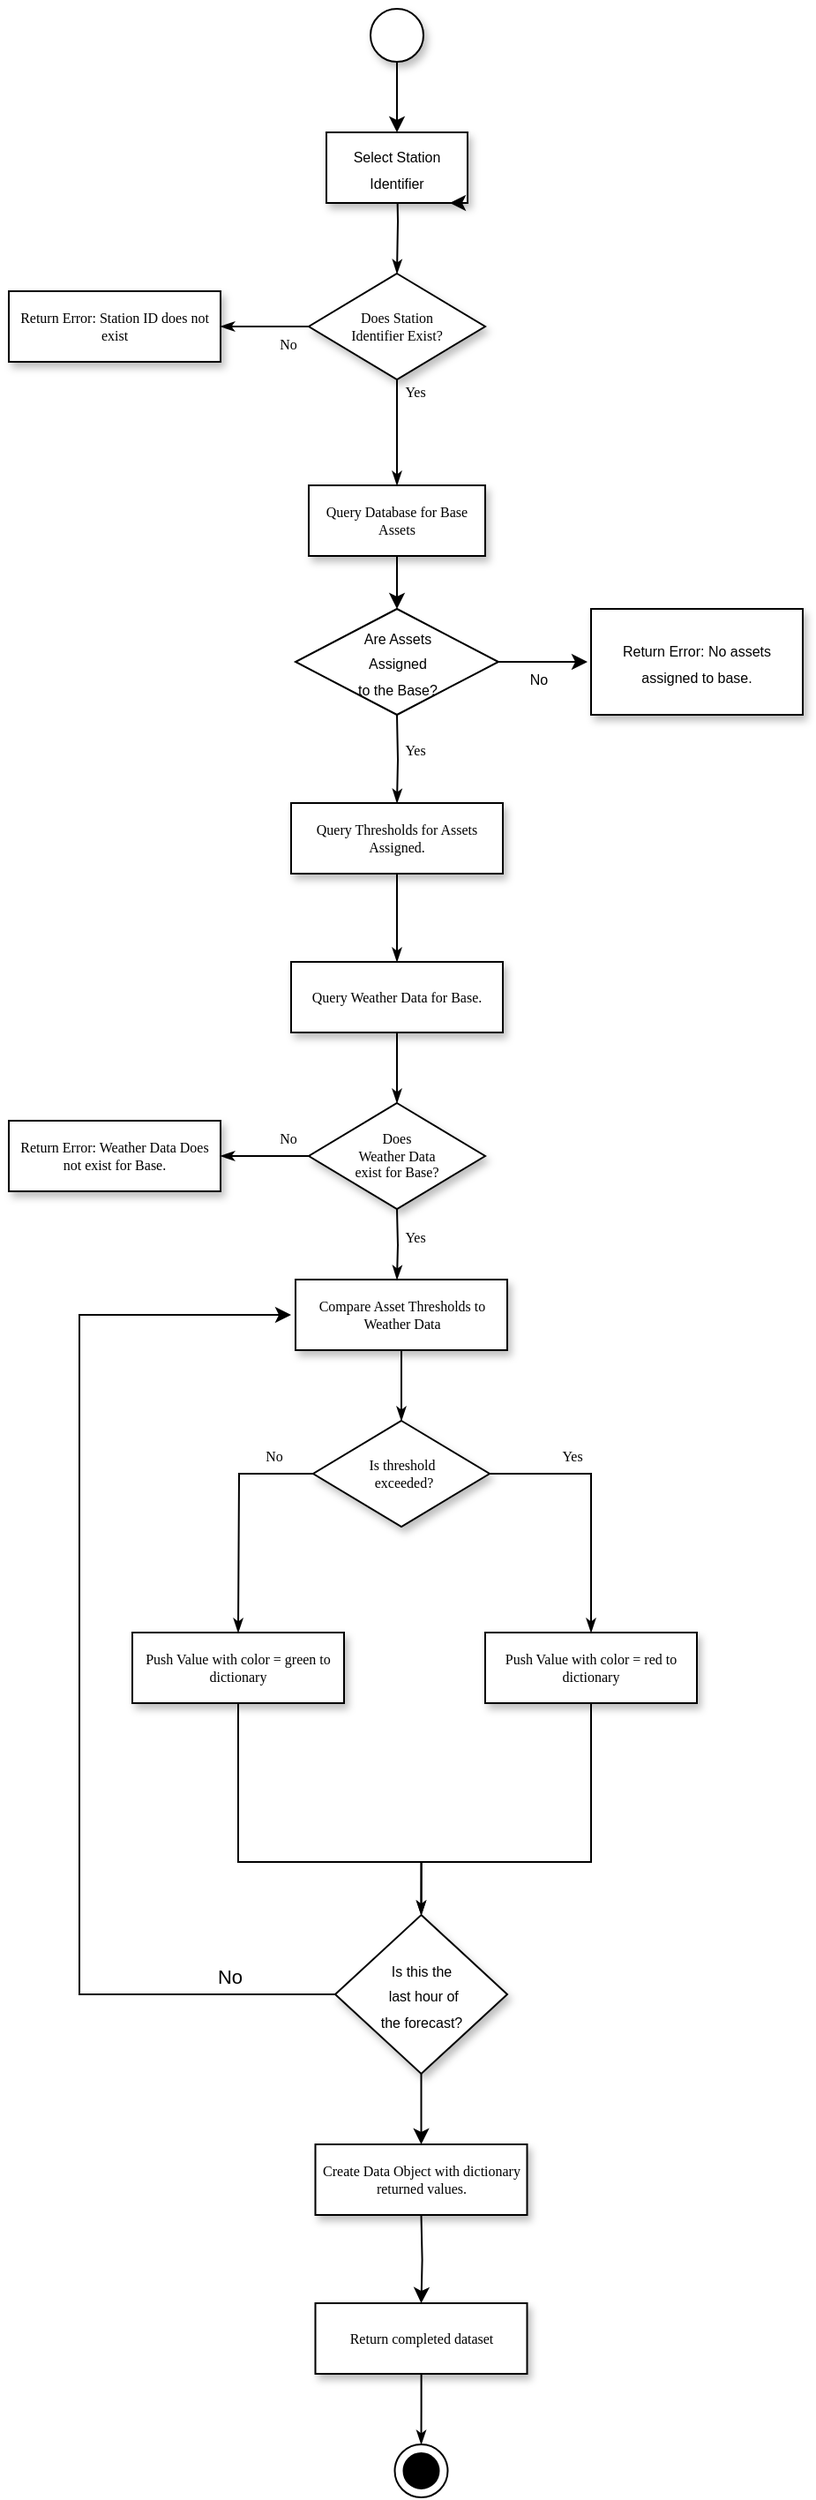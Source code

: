 <mxfile version="21.1.2" type="github">
  <diagram name="Page-1" id="edf60f1a-56cd-e834-aa8a-f176f3a09ee4">
    <mxGraphModel dx="1194" dy="1513" grid="1" gridSize="10" guides="1" tooltips="1" connect="1" arrows="1" fold="1" page="1" pageScale="1" pageWidth="1100" pageHeight="850" background="none" math="0" shadow="0">
      <root>
        <mxCell id="0" />
        <mxCell id="1" parent="0" />
        <mxCell id="60e70716793133e9-32" style="edgeStyle=orthogonalEdgeStyle;rounded=0;html=1;labelBackgroundColor=none;startSize=5;endArrow=classicThin;endFill=1;endSize=5;jettySize=auto;orthogonalLoop=1;strokeWidth=1;fontFamily=Verdana;fontSize=8;" parent="1" target="60e70716793133e9-5" edge="1">
          <mxGeometry relative="1" as="geometry">
            <mxPoint x="440" y="50" as="sourcePoint" />
          </mxGeometry>
        </mxCell>
        <mxCell id="60e70716793133e9-33" value="Yes" style="edgeStyle=orthogonalEdgeStyle;rounded=0;html=1;labelBackgroundColor=none;startSize=5;endArrow=classicThin;endFill=1;endSize=5;jettySize=auto;orthogonalLoop=1;strokeWidth=1;fontFamily=Verdana;fontSize=8;entryX=0.5;entryY=0;entryDx=0;entryDy=0;" parent="1" source="60e70716793133e9-5" edge="1" target="60e70716793133e9-8">
          <mxGeometry x="-0.778" y="10" relative="1" as="geometry">
            <mxPoint as="offset" />
            <mxPoint x="390" y="250" as="targetPoint" />
          </mxGeometry>
        </mxCell>
        <mxCell id="60e70716793133e9-37" value="No" style="edgeStyle=orthogonalEdgeStyle;rounded=0;html=1;labelBackgroundColor=none;startSize=5;endArrow=classicThin;endFill=1;endSize=5;jettySize=auto;orthogonalLoop=1;strokeWidth=1;fontFamily=Verdana;fontSize=8;" parent="1" source="60e70716793133e9-5" target="60e70716793133e9-9" edge="1">
          <mxGeometry x="-0.5" y="10" relative="1" as="geometry">
            <mxPoint as="offset" />
          </mxGeometry>
        </mxCell>
        <mxCell id="60e70716793133e9-5" value="Does Station &lt;br&gt;Identifier Exist?" style="rhombus;whiteSpace=wrap;html=1;rounded=0;shadow=1;labelBackgroundColor=none;strokeWidth=1;fontFamily=Verdana;fontSize=8;align=center;" parent="1" vertex="1">
          <mxGeometry x="390" y="110" width="100" height="60" as="geometry" />
        </mxCell>
        <mxCell id="60e70716793133e9-8" value="Query Database for Base Assets" style="rounded=0;whiteSpace=wrap;html=1;shadow=1;labelBackgroundColor=none;strokeWidth=1;fontFamily=Verdana;fontSize=8;align=center;" parent="1" vertex="1">
          <mxGeometry x="390" y="230" width="100" height="40" as="geometry" />
        </mxCell>
        <mxCell id="60e70716793133e9-9" value="Return Error: Station ID does not exist" style="whiteSpace=wrap;html=1;rounded=0;shadow=1;labelBackgroundColor=none;strokeWidth=1;fontFamily=Verdana;fontSize=8;align=center;" parent="1" vertex="1">
          <mxGeometry x="220" y="120" width="120" height="40" as="geometry" />
        </mxCell>
        <mxCell id="60e70716793133e9-39" value="Yes" style="edgeStyle=orthogonalEdgeStyle;rounded=0;html=1;labelBackgroundColor=none;startSize=5;endArrow=classicThin;endFill=1;endSize=5;jettySize=auto;orthogonalLoop=1;strokeWidth=1;fontFamily=Verdana;fontSize=8;" parent="1" target="60e70716793133e9-12" edge="1">
          <mxGeometry x="-0.2" y="10" relative="1" as="geometry">
            <mxPoint x="440" y="360" as="sourcePoint" />
            <mxPoint as="offset" />
          </mxGeometry>
        </mxCell>
        <mxCell id="60e70716793133e9-40" style="edgeStyle=orthogonalEdgeStyle;rounded=0;html=1;labelBackgroundColor=none;startSize=5;endArrow=classicThin;endFill=1;endSize=5;jettySize=auto;orthogonalLoop=1;strokeWidth=1;fontFamily=Verdana;fontSize=8;" parent="1" source="60e70716793133e9-12" target="60e70716793133e9-13" edge="1">
          <mxGeometry relative="1" as="geometry" />
        </mxCell>
        <mxCell id="60e70716793133e9-12" value="Query Thresholds for Assets Assigned." style="whiteSpace=wrap;html=1;rounded=0;shadow=1;labelBackgroundColor=none;strokeWidth=1;fontFamily=Verdana;fontSize=8;align=center;spacing=6;" parent="1" vertex="1">
          <mxGeometry x="380" y="410" width="120" height="40" as="geometry" />
        </mxCell>
        <mxCell id="60e70716793133e9-42" style="edgeStyle=orthogonalEdgeStyle;rounded=0;html=1;labelBackgroundColor=none;startSize=5;endArrow=classicThin;endFill=1;endSize=5;jettySize=auto;orthogonalLoop=1;strokeWidth=1;fontFamily=Verdana;fontSize=8;" parent="1" source="60e70716793133e9-13" target="60e70716793133e9-14" edge="1">
          <mxGeometry relative="1" as="geometry" />
        </mxCell>
        <mxCell id="60e70716793133e9-13" value="Query Weather Data for Base." style="whiteSpace=wrap;html=1;rounded=0;shadow=1;labelBackgroundColor=none;strokeWidth=1;fontFamily=Verdana;fontSize=8;align=center;" parent="1" vertex="1">
          <mxGeometry x="380" y="500" width="120" height="40" as="geometry" />
        </mxCell>
        <mxCell id="60e70716793133e9-44" value="No" style="edgeStyle=orthogonalEdgeStyle;rounded=0;html=1;labelBackgroundColor=none;startSize=5;endArrow=classicThin;endFill=1;endSize=5;jettySize=auto;orthogonalLoop=1;strokeWidth=1;fontFamily=Verdana;fontSize=8;" parent="1" source="60e70716793133e9-14" target="60e70716793133e9-16" edge="1">
          <mxGeometry x="-0.5" y="-10" relative="1" as="geometry">
            <mxPoint as="offset" />
          </mxGeometry>
        </mxCell>
        <mxCell id="60e70716793133e9-14" value="Does &lt;br&gt;Weather Data &lt;br&gt;exist for Base?" style="rhombus;whiteSpace=wrap;html=1;rounded=0;shadow=1;labelBackgroundColor=none;strokeWidth=1;fontFamily=Verdana;fontSize=8;align=center;" parent="1" vertex="1">
          <mxGeometry x="390" y="580" width="100" height="60" as="geometry" />
        </mxCell>
        <mxCell id="60e70716793133e9-16" value="Return Error: Weather Data Does not exist for Base." style="whiteSpace=wrap;html=1;rounded=0;shadow=1;labelBackgroundColor=none;strokeWidth=1;fontFamily=Verdana;fontSize=8;align=center;" parent="1" vertex="1">
          <mxGeometry x="220" y="590" width="120" height="40" as="geometry" />
        </mxCell>
        <mxCell id="60e70716793133e9-48" style="edgeStyle=orthogonalEdgeStyle;rounded=0;html=1;labelBackgroundColor=none;startSize=5;endArrow=classicThin;endFill=1;endSize=5;jettySize=auto;orthogonalLoop=1;strokeWidth=1;fontFamily=Verdana;fontSize=8;" parent="1" source="60e70716793133e9-18" edge="1">
          <mxGeometry relative="1" as="geometry">
            <mxPoint x="442.5" y="760" as="targetPoint" />
          </mxGeometry>
        </mxCell>
        <mxCell id="60e70716793133e9-18" value="Compare Asset Thresholds to Weather Data" style="whiteSpace=wrap;html=1;rounded=0;shadow=1;labelBackgroundColor=none;strokeWidth=1;fontFamily=Verdana;fontSize=8;align=center;" parent="1" vertex="1">
          <mxGeometry x="382.5" y="680" width="120" height="40" as="geometry" />
        </mxCell>
        <mxCell id="60e70716793133e9-54" value="No" style="edgeStyle=orthogonalEdgeStyle;rounded=0;html=1;labelBackgroundColor=none;startSize=5;endArrow=classicThin;endFill=1;endSize=5;jettySize=auto;orthogonalLoop=1;strokeWidth=1;fontFamily=Verdana;fontSize=8;exitX=0;exitY=0.5;exitDx=0;exitDy=0;" parent="1" source="60e70716793133e9-21" edge="1">
          <mxGeometry x="-0.66" y="-10" relative="1" as="geometry">
            <mxPoint as="offset" />
            <mxPoint x="350" y="880" as="targetPoint" />
          </mxGeometry>
        </mxCell>
        <mxCell id="60e70716793133e9-21" value="Is threshold&lt;br&gt;&amp;nbsp;exceeded?" style="rhombus;whiteSpace=wrap;html=1;rounded=0;shadow=1;labelBackgroundColor=none;strokeWidth=1;fontFamily=Verdana;fontSize=8;align=center;" parent="1" vertex="1">
          <mxGeometry x="392.5" y="760" width="100" height="60" as="geometry" />
        </mxCell>
        <mxCell id="60e70716793133e9-55" style="edgeStyle=orthogonalEdgeStyle;rounded=0;html=1;labelBackgroundColor=none;startSize=5;endArrow=classicThin;endFill=1;endSize=5;jettySize=auto;orthogonalLoop=1;strokeWidth=1;fontFamily=Verdana;fontSize=8;entryX=0.5;entryY=0;entryDx=0;entryDy=0;" parent="1" source="60e70716793133e9-23" target="yEDlyhArAwJGHGl8fLWN-5" edge="1">
          <mxGeometry relative="1" as="geometry">
            <Array as="points">
              <mxPoint x="350" y="1010" />
              <mxPoint x="453" y="1010" />
            </Array>
          </mxGeometry>
        </mxCell>
        <mxCell id="60e70716793133e9-23" value="Push Value with color = green to dictionary" style="rounded=0;whiteSpace=wrap;html=1;shadow=1;labelBackgroundColor=none;strokeWidth=1;fontFamily=Verdana;fontSize=8;align=center;" parent="1" vertex="1">
          <mxGeometry x="290" y="880" width="120" height="40" as="geometry" />
        </mxCell>
        <mxCell id="60e70716793133e9-59" style="edgeStyle=orthogonalEdgeStyle;rounded=0;html=1;labelBackgroundColor=none;startSize=5;endArrow=classicThin;endFill=1;endSize=5;jettySize=auto;orthogonalLoop=1;strokeWidth=1;fontFamily=Verdana;fontSize=8;entryX=0.5;entryY=0;entryDx=0;entryDy=0;" parent="1" source="60e70716793133e9-24" target="yEDlyhArAwJGHGl8fLWN-5" edge="1">
          <mxGeometry relative="1" as="geometry">
            <mxPoint x="550" y="1000" as="targetPoint" />
            <Array as="points">
              <mxPoint x="550" y="1010" />
              <mxPoint x="453" y="1010" />
            </Array>
          </mxGeometry>
        </mxCell>
        <mxCell id="60e70716793133e9-24" value="Push Value with color = red to dictionary" style="rounded=0;whiteSpace=wrap;html=1;shadow=1;labelBackgroundColor=none;strokeWidth=1;fontFamily=Verdana;fontSize=8;align=center;" parent="1" vertex="1">
          <mxGeometry x="490" y="880" width="120" height="40" as="geometry" />
        </mxCell>
        <mxCell id="60e70716793133e9-25" value="Create Data Object with dictionary returned values." style="rounded=0;whiteSpace=wrap;html=1;shadow=1;labelBackgroundColor=none;strokeWidth=1;fontFamily=Verdana;fontSize=8;align=center;" parent="1" vertex="1">
          <mxGeometry x="393.75" y="1170" width="120" height="40" as="geometry" />
        </mxCell>
        <mxCell id="60e70716793133e9-57" style="edgeStyle=orthogonalEdgeStyle;rounded=0;html=1;labelBackgroundColor=none;startSize=5;endArrow=classicThin;endFill=1;endSize=5;jettySize=auto;orthogonalLoop=1;strokeWidth=1;fontFamily=Verdana;fontSize=8;" parent="1" source="60e70716793133e9-28" edge="1">
          <mxGeometry relative="1" as="geometry">
            <mxPoint x="453.75" y="1340" as="targetPoint" />
          </mxGeometry>
        </mxCell>
        <mxCell id="yEDlyhArAwJGHGl8fLWN-1" style="edgeStyle=orthogonalEdgeStyle;rounded=0;orthogonalLoop=1;jettySize=auto;html=1;exitX=0.5;exitY=1;exitDx=0;exitDy=0;entryX=0.5;entryY=0;entryDx=0;entryDy=0;" edge="1" parent="1" target="60e70716793133e9-28">
          <mxGeometry relative="1" as="geometry">
            <mxPoint x="453.75" y="1210" as="sourcePoint" />
          </mxGeometry>
        </mxCell>
        <mxCell id="60e70716793133e9-28" value="Return completed dataset" style="whiteSpace=wrap;html=1;rounded=0;shadow=1;labelBackgroundColor=none;strokeWidth=1;fontFamily=Verdana;fontSize=8;align=center;" parent="1" vertex="1">
          <mxGeometry x="393.75" y="1260" width="120" height="40" as="geometry" />
        </mxCell>
        <mxCell id="9Hu3HTvfwDq4gbBIYJxr-2" value="" style="endArrow=classic;html=1;rounded=0;entryX=0.5;entryY=0;entryDx=0;entryDy=0;" parent="1" edge="1">
          <mxGeometry width="50" height="50" relative="1" as="geometry">
            <mxPoint x="440" y="-10" as="sourcePoint" />
            <mxPoint x="440" y="30" as="targetPoint" />
          </mxGeometry>
        </mxCell>
        <mxCell id="9Hu3HTvfwDq4gbBIYJxr-3" value="" style="ellipse;whiteSpace=wrap;html=1;rounded=0;shadow=1;" parent="1" vertex="1">
          <mxGeometry x="425" y="-40" width="30" height="30" as="geometry" />
        </mxCell>
        <mxCell id="9Hu3HTvfwDq4gbBIYJxr-4" value="&lt;font style=&quot;font-size: 8px;&quot;&gt;Select Station Identifier&lt;/font&gt;" style="rounded=0;whiteSpace=wrap;html=1;shadow=1;" parent="1" vertex="1">
          <mxGeometry x="400" y="30" width="80" height="40" as="geometry" />
        </mxCell>
        <mxCell id="9Hu3HTvfwDq4gbBIYJxr-7" value="&lt;font style=&quot;font-size: 8px;&quot;&gt;Are Assets &lt;br&gt;Assigned &lt;br&gt;to the Base?&lt;/font&gt;" style="rhombus;whiteSpace=wrap;html=1;rounded=0;" parent="1" vertex="1">
          <mxGeometry x="382.5" y="300" width="115" height="60" as="geometry" />
        </mxCell>
        <mxCell id="9Hu3HTvfwDq4gbBIYJxr-8" value="&lt;font style=&quot;font-size: 8px;&quot;&gt;Return Error: No assets assigned to base.&lt;/font&gt;" style="whiteSpace=wrap;html=1;rounded=0;shadow=1;glass=0;" parent="1" vertex="1">
          <mxGeometry x="550" y="300" width="120" height="60" as="geometry" />
        </mxCell>
        <mxCell id="9Hu3HTvfwDq4gbBIYJxr-10" value="" style="endArrow=classic;html=1;rounded=0;entryX=0.5;entryY=0;entryDx=0;entryDy=0;exitX=0.5;exitY=1;exitDx=0;exitDy=0;" parent="1" source="60e70716793133e9-8" target="9Hu3HTvfwDq4gbBIYJxr-7" edge="1">
          <mxGeometry width="50" height="50" relative="1" as="geometry">
            <mxPoint x="450" y="330" as="sourcePoint" />
            <mxPoint x="500" y="280" as="targetPoint" />
          </mxGeometry>
        </mxCell>
        <mxCell id="9Hu3HTvfwDq4gbBIYJxr-11" value="No" style="endArrow=classic;html=1;rounded=0;fontSize=8;" parent="1" edge="1">
          <mxGeometry x="-0.109" y="-10" width="50" height="50" relative="1" as="geometry">
            <mxPoint x="497.5" y="330" as="sourcePoint" />
            <mxPoint x="548" y="330" as="targetPoint" />
            <mxPoint as="offset" />
          </mxGeometry>
        </mxCell>
        <mxCell id="9Hu3HTvfwDq4gbBIYJxr-12" value="Yes" style="edgeStyle=orthogonalEdgeStyle;rounded=0;html=1;labelBackgroundColor=none;startSize=5;endArrow=classicThin;endFill=1;endSize=5;jettySize=auto;orthogonalLoop=1;strokeWidth=1;fontFamily=Verdana;fontSize=8;" parent="1" edge="1">
          <mxGeometry x="-0.25" y="10" relative="1" as="geometry">
            <mxPoint x="440" y="640" as="sourcePoint" />
            <mxPoint x="440" y="680" as="targetPoint" />
            <mxPoint as="offset" />
          </mxGeometry>
        </mxCell>
        <mxCell id="9Hu3HTvfwDq4gbBIYJxr-13" value="Yes" style="edgeStyle=orthogonalEdgeStyle;rounded=0;html=1;labelBackgroundColor=none;startSize=5;endArrow=classicThin;endFill=1;endSize=5;jettySize=auto;orthogonalLoop=1;strokeWidth=1;fontFamily=Verdana;fontSize=8;entryX=0.5;entryY=0;entryDx=0;entryDy=0;" parent="1" target="60e70716793133e9-24" edge="1">
          <mxGeometry x="-0.371" y="10" relative="1" as="geometry">
            <mxPoint as="offset" />
            <mxPoint x="492.5" y="790" as="sourcePoint" />
            <mxPoint x="550" y="820" as="targetPoint" />
            <Array as="points">
              <mxPoint x="550" y="790" />
            </Array>
          </mxGeometry>
        </mxCell>
        <mxCell id="yEDlyhArAwJGHGl8fLWN-2" value="" style="ellipse;whiteSpace=wrap;html=1;aspect=fixed;" vertex="1" parent="1">
          <mxGeometry x="438.75" y="1340" width="30" height="30" as="geometry" />
        </mxCell>
        <mxCell id="yEDlyhArAwJGHGl8fLWN-3" value="" style="ellipse;whiteSpace=wrap;html=1;aspect=fixed;fillColor=#000000;" vertex="1" parent="1">
          <mxGeometry x="443.75" y="1345" width="20" height="20" as="geometry" />
        </mxCell>
        <mxCell id="yEDlyhArAwJGHGl8fLWN-5" value="&lt;font style=&quot;font-size: 8px;&quot;&gt;Is this the&lt;br&gt;&amp;nbsp;last hour of &lt;br&gt;the forecast?&lt;/font&gt;" style="rhombus;whiteSpace=wrap;html=1;shadow=1;" vertex="1" parent="1">
          <mxGeometry x="405" y="1040" width="97.5" height="90" as="geometry" />
        </mxCell>
        <mxCell id="yEDlyhArAwJGHGl8fLWN-6" value="" style="endArrow=classic;html=1;rounded=0;exitX=0;exitY=0.5;exitDx=0;exitDy=0;" edge="1" parent="1" source="yEDlyhArAwJGHGl8fLWN-5">
          <mxGeometry width="50" height="50" relative="1" as="geometry">
            <mxPoint x="410" y="1080" as="sourcePoint" />
            <mxPoint x="380" y="700" as="targetPoint" />
            <Array as="points">
              <mxPoint x="260" y="1085" />
              <mxPoint x="260" y="700" />
            </Array>
          </mxGeometry>
        </mxCell>
        <mxCell id="yEDlyhArAwJGHGl8fLWN-7" value="No" style="edgeLabel;html=1;align=center;verticalAlign=middle;resizable=0;points=[];" vertex="1" connectable="0" parent="yEDlyhArAwJGHGl8fLWN-6">
          <mxGeometry x="-0.812" relative="1" as="geometry">
            <mxPoint x="1" y="-10" as="offset" />
          </mxGeometry>
        </mxCell>
        <mxCell id="yEDlyhArAwJGHGl8fLWN-8" value="" style="endArrow=classic;html=1;rounded=0;exitX=0.5;exitY=1;exitDx=0;exitDy=0;entryX=0.5;entryY=0;entryDx=0;entryDy=0;" edge="1" parent="1" source="yEDlyhArAwJGHGl8fLWN-5" target="60e70716793133e9-25">
          <mxGeometry width="50" height="50" relative="1" as="geometry">
            <mxPoint x="520" y="1130" as="sourcePoint" />
            <mxPoint x="570" y="1080" as="targetPoint" />
          </mxGeometry>
        </mxCell>
        <mxCell id="yEDlyhArAwJGHGl8fLWN-10" style="edgeStyle=orthogonalEdgeStyle;rounded=0;orthogonalLoop=1;jettySize=auto;html=1;exitX=1;exitY=1;exitDx=0;exitDy=0;entryX=0.875;entryY=1;entryDx=0;entryDy=0;entryPerimeter=0;" edge="1" parent="1" source="9Hu3HTvfwDq4gbBIYJxr-4" target="9Hu3HTvfwDq4gbBIYJxr-4">
          <mxGeometry relative="1" as="geometry" />
        </mxCell>
      </root>
    </mxGraphModel>
  </diagram>
</mxfile>
